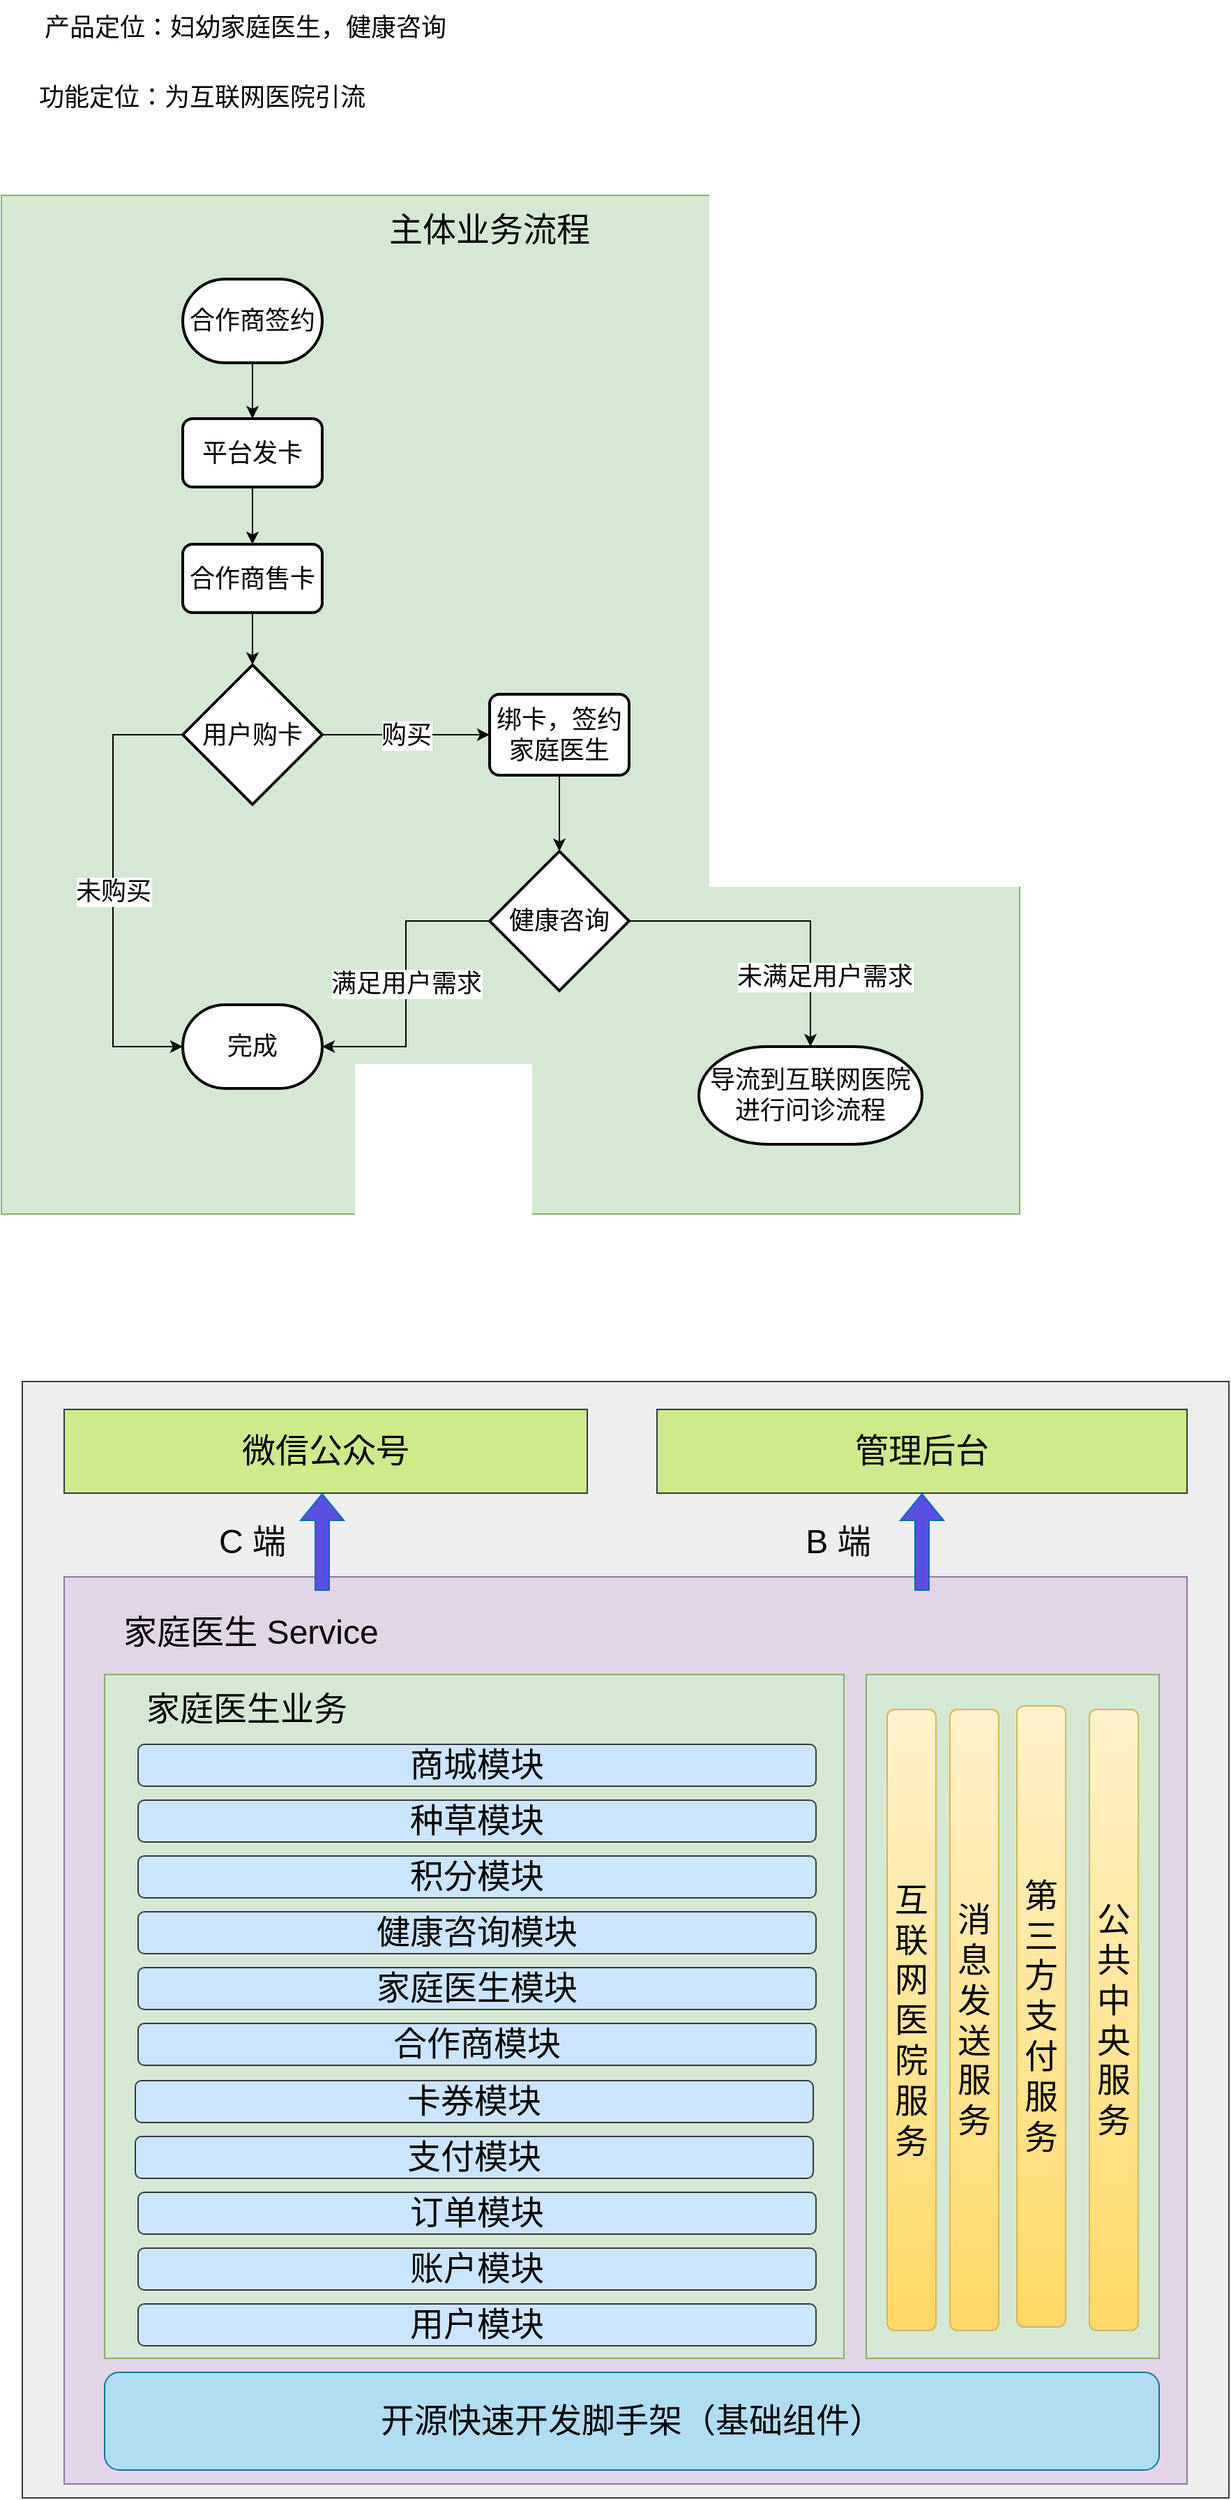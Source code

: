 <mxfile version="20.4.0" type="github">
  <diagram id="eBfoPabh3ztfJm1XBm16" name="第 1 页">
    <mxGraphModel dx="1835" dy="762" grid="1" gridSize="10" guides="1" tooltips="1" connect="1" arrows="1" fold="1" page="1" pageScale="1" pageWidth="413" pageHeight="291" math="0" shadow="0">
      <root>
        <mxCell id="0" />
        <mxCell id="1" parent="0" />
        <mxCell id="DlZnM8HmDbADATsCwCUh-62" value="" style="rounded=0;whiteSpace=wrap;html=1;fontSize=24;fillColor=#eeeeee;strokeColor=#36393d;" vertex="1" parent="1">
          <mxGeometry x="-335" y="1010" width="865" height="800" as="geometry" />
        </mxCell>
        <mxCell id="DlZnM8HmDbADATsCwCUh-56" value="" style="rounded=0;whiteSpace=wrap;html=1;fontSize=24;fillColor=#e1d5e7;strokeColor=#9673a6;" vertex="1" parent="1">
          <mxGeometry x="-305" y="1150" width="805" height="650" as="geometry" />
        </mxCell>
        <mxCell id="DlZnM8HmDbADATsCwCUh-26" value="" style="whiteSpace=wrap;html=1;aspect=fixed;fontSize=18;fillColor=#d5e8d4;strokeColor=#82b366;" vertex="1" parent="1">
          <mxGeometry x="-350" y="160" width="730" height="730" as="geometry" />
        </mxCell>
        <mxCell id="DlZnM8HmDbADATsCwCUh-1" value="&lt;font style=&quot;font-size: 18px;&quot;&gt;产品定位：妇幼家庭医生，健康咨询&lt;/font&gt;" style="text;html=1;strokeColor=none;fillColor=none;align=center;verticalAlign=middle;whiteSpace=wrap;rounded=0;" vertex="1" parent="1">
          <mxGeometry x="-320" y="20" width="290" height="40" as="geometry" />
        </mxCell>
        <mxCell id="DlZnM8HmDbADATsCwCUh-2" value="&lt;font style=&quot;font-size: 18px;&quot;&gt;功能定位：为互联网医院引流&lt;/font&gt;" style="text;html=1;strokeColor=none;fillColor=none;align=center;verticalAlign=middle;whiteSpace=wrap;rounded=0;" vertex="1" parent="1">
          <mxGeometry x="-351" y="70" width="290" height="40" as="geometry" />
        </mxCell>
        <mxCell id="DlZnM8HmDbADATsCwCUh-22" style="edgeStyle=orthogonalEdgeStyle;rounded=0;orthogonalLoop=1;jettySize=auto;html=1;entryX=0.5;entryY=0;entryDx=0;entryDy=0;fontSize=18;" edge="1" parent="1" source="DlZnM8HmDbADATsCwCUh-7" target="DlZnM8HmDbADATsCwCUh-8">
          <mxGeometry relative="1" as="geometry" />
        </mxCell>
        <mxCell id="DlZnM8HmDbADATsCwCUh-7" value="合作商签约" style="strokeWidth=2;html=1;shape=mxgraph.flowchart.terminator;whiteSpace=wrap;fontSize=18;" vertex="1" parent="1">
          <mxGeometry x="-220" y="220" width="100" height="60" as="geometry" />
        </mxCell>
        <mxCell id="DlZnM8HmDbADATsCwCUh-23" style="edgeStyle=orthogonalEdgeStyle;rounded=0;orthogonalLoop=1;jettySize=auto;html=1;entryX=0.5;entryY=0;entryDx=0;entryDy=0;fontSize=18;" edge="1" parent="1" source="DlZnM8HmDbADATsCwCUh-8" target="DlZnM8HmDbADATsCwCUh-9">
          <mxGeometry relative="1" as="geometry" />
        </mxCell>
        <mxCell id="DlZnM8HmDbADATsCwCUh-8" value="平台发卡" style="rounded=1;whiteSpace=wrap;html=1;absoluteArcSize=1;arcSize=14;strokeWidth=2;fontSize=18;" vertex="1" parent="1">
          <mxGeometry x="-220" y="320" width="100" height="49" as="geometry" />
        </mxCell>
        <mxCell id="DlZnM8HmDbADATsCwCUh-25" style="edgeStyle=orthogonalEdgeStyle;rounded=0;orthogonalLoop=1;jettySize=auto;html=1;entryX=0.5;entryY=0;entryDx=0;entryDy=0;entryPerimeter=0;fontSize=18;" edge="1" parent="1" source="DlZnM8HmDbADATsCwCUh-9" target="DlZnM8HmDbADATsCwCUh-10">
          <mxGeometry relative="1" as="geometry" />
        </mxCell>
        <mxCell id="DlZnM8HmDbADATsCwCUh-9" value="合作商售卡" style="rounded=1;whiteSpace=wrap;html=1;absoluteArcSize=1;arcSize=14;strokeWidth=2;fontSize=18;" vertex="1" parent="1">
          <mxGeometry x="-220" y="410" width="100" height="49" as="geometry" />
        </mxCell>
        <mxCell id="DlZnM8HmDbADATsCwCUh-14" value="购买" style="edgeStyle=orthogonalEdgeStyle;rounded=0;orthogonalLoop=1;jettySize=auto;html=1;fontSize=18;" edge="1" parent="1" source="DlZnM8HmDbADATsCwCUh-10" target="DlZnM8HmDbADATsCwCUh-12">
          <mxGeometry relative="1" as="geometry">
            <Array as="points">
              <mxPoint x="-90" y="547" />
              <mxPoint x="-90" y="547" />
            </Array>
          </mxGeometry>
        </mxCell>
        <mxCell id="DlZnM8HmDbADATsCwCUh-17" value="未购买" style="edgeStyle=orthogonalEdgeStyle;rounded=0;orthogonalLoop=1;jettySize=auto;html=1;entryX=0;entryY=0.5;entryDx=0;entryDy=0;entryPerimeter=0;fontSize=18;exitX=0;exitY=0.5;exitDx=0;exitDy=0;exitPerimeter=0;" edge="1" parent="1" source="DlZnM8HmDbADATsCwCUh-10" target="DlZnM8HmDbADATsCwCUh-11">
          <mxGeometry relative="1" as="geometry">
            <Array as="points">
              <mxPoint x="-270" y="547" />
              <mxPoint x="-270" y="770" />
            </Array>
          </mxGeometry>
        </mxCell>
        <mxCell id="DlZnM8HmDbADATsCwCUh-10" value="用户购卡" style="strokeWidth=2;html=1;shape=mxgraph.flowchart.decision;whiteSpace=wrap;fontSize=18;" vertex="1" parent="1">
          <mxGeometry x="-220" y="496.5" width="100" height="100" as="geometry" />
        </mxCell>
        <mxCell id="DlZnM8HmDbADATsCwCUh-11" value="完成" style="strokeWidth=2;html=1;shape=mxgraph.flowchart.terminator;whiteSpace=wrap;fontSize=18;" vertex="1" parent="1">
          <mxGeometry x="-220" y="740" width="100" height="60" as="geometry" />
        </mxCell>
        <mxCell id="DlZnM8HmDbADATsCwCUh-16" style="edgeStyle=orthogonalEdgeStyle;rounded=0;orthogonalLoop=1;jettySize=auto;html=1;entryX=0.5;entryY=0;entryDx=0;entryDy=0;entryPerimeter=0;fontSize=18;" edge="1" parent="1" source="DlZnM8HmDbADATsCwCUh-12" target="DlZnM8HmDbADATsCwCUh-13">
          <mxGeometry relative="1" as="geometry" />
        </mxCell>
        <mxCell id="DlZnM8HmDbADATsCwCUh-12" value="绑卡，签约家庭医生" style="rounded=1;whiteSpace=wrap;html=1;absoluteArcSize=1;arcSize=14;strokeWidth=2;fontSize=18;" vertex="1" parent="1">
          <mxGeometry y="517.5" width="100" height="58" as="geometry" />
        </mxCell>
        <mxCell id="DlZnM8HmDbADATsCwCUh-18" value="满足用户需求" style="edgeStyle=orthogonalEdgeStyle;rounded=0;orthogonalLoop=1;jettySize=auto;html=1;entryX=1;entryY=0.5;entryDx=0;entryDy=0;entryPerimeter=0;fontSize=18;" edge="1" parent="1" source="DlZnM8HmDbADATsCwCUh-13" target="DlZnM8HmDbADATsCwCUh-11">
          <mxGeometry relative="1" as="geometry" />
        </mxCell>
        <mxCell id="DlZnM8HmDbADATsCwCUh-20" value="未满足用户需求" style="edgeStyle=orthogonalEdgeStyle;rounded=0;orthogonalLoop=1;jettySize=auto;html=1;entryX=0.5;entryY=0;entryDx=0;entryDy=0;entryPerimeter=0;fontSize=18;" edge="1" parent="1" source="DlZnM8HmDbADATsCwCUh-13" target="DlZnM8HmDbADATsCwCUh-19">
          <mxGeometry x="0.545" y="10" relative="1" as="geometry">
            <mxPoint as="offset" />
          </mxGeometry>
        </mxCell>
        <mxCell id="DlZnM8HmDbADATsCwCUh-13" value="健康咨询" style="strokeWidth=2;html=1;shape=mxgraph.flowchart.decision;whiteSpace=wrap;fontSize=18;" vertex="1" parent="1">
          <mxGeometry y="630" width="100" height="100" as="geometry" />
        </mxCell>
        <mxCell id="DlZnM8HmDbADATsCwCUh-19" value="导流到互联网医院进行问诊流程" style="strokeWidth=2;html=1;shape=mxgraph.flowchart.terminator;whiteSpace=wrap;fontSize=18;" vertex="1" parent="1">
          <mxGeometry x="150" y="770" width="160" height="70" as="geometry" />
        </mxCell>
        <mxCell id="DlZnM8HmDbADATsCwCUh-27" value="&lt;font style=&quot;font-size: 24px;&quot;&gt;主体业务流程&lt;/font&gt;" style="text;html=1;strokeColor=none;fillColor=none;align=center;verticalAlign=middle;whiteSpace=wrap;rounded=0;fontSize=18;" vertex="1" parent="1">
          <mxGeometry x="-80" y="170" width="160" height="30" as="geometry" />
        </mxCell>
        <mxCell id="DlZnM8HmDbADATsCwCUh-43" value="" style="rounded=0;whiteSpace=wrap;html=1;fontSize=24;fillColor=#d5e8d4;strokeColor=#82b366;" vertex="1" parent="1">
          <mxGeometry x="-276" y="1220" width="530" height="490" as="geometry" />
        </mxCell>
        <mxCell id="DlZnM8HmDbADATsCwCUh-44" value="&lt;font style=&quot;font-size: 24px;&quot;&gt;家庭医生业务&lt;/font&gt;" style="text;html=1;strokeColor=none;fillColor=none;align=center;verticalAlign=middle;whiteSpace=wrap;rounded=0;fontSize=18;" vertex="1" parent="1">
          <mxGeometry x="-254" y="1230" width="160" height="30" as="geometry" />
        </mxCell>
        <mxCell id="DlZnM8HmDbADATsCwCUh-45" value="用户模块" style="rounded=1;whiteSpace=wrap;html=1;fontSize=24;fillColor=#cce5ff;strokeColor=#36393d;" vertex="1" parent="1">
          <mxGeometry x="-252" y="1671" width="486" height="30" as="geometry" />
        </mxCell>
        <mxCell id="DlZnM8HmDbADATsCwCUh-46" value="账户模块" style="rounded=1;whiteSpace=wrap;html=1;fontSize=24;fillColor=#cce5ff;strokeColor=#36393d;" vertex="1" parent="1">
          <mxGeometry x="-252" y="1631" width="486" height="30" as="geometry" />
        </mxCell>
        <mxCell id="DlZnM8HmDbADATsCwCUh-47" value="家庭医生模块" style="rounded=1;whiteSpace=wrap;html=1;fontSize=24;fillColor=#cce5ff;strokeColor=#36393d;" vertex="1" parent="1">
          <mxGeometry x="-252" y="1430" width="486" height="30" as="geometry" />
        </mxCell>
        <mxCell id="DlZnM8HmDbADATsCwCUh-48" value="订单模块" style="rounded=1;whiteSpace=wrap;html=1;fontSize=24;fillColor=#cce5ff;strokeColor=#36393d;" vertex="1" parent="1">
          <mxGeometry x="-252" y="1591" width="486" height="30" as="geometry" />
        </mxCell>
        <mxCell id="DlZnM8HmDbADATsCwCUh-49" value="支付模块" style="rounded=1;whiteSpace=wrap;html=1;fontSize=24;fillColor=#cce5ff;strokeColor=#36393d;" vertex="1" parent="1">
          <mxGeometry x="-254" y="1551" width="486" height="30" as="geometry" />
        </mxCell>
        <mxCell id="DlZnM8HmDbADATsCwCUh-50" value="卡券模块" style="rounded=1;whiteSpace=wrap;html=1;fontSize=24;fillColor=#cce5ff;strokeColor=#36393d;" vertex="1" parent="1">
          <mxGeometry x="-254" y="1511" width="486" height="30" as="geometry" />
        </mxCell>
        <mxCell id="DlZnM8HmDbADATsCwCUh-51" value="积分模块" style="rounded=1;whiteSpace=wrap;html=1;fontSize=24;fillColor=#cce5ff;strokeColor=#36393d;" vertex="1" parent="1">
          <mxGeometry x="-252" y="1350" width="486" height="30" as="geometry" />
        </mxCell>
        <mxCell id="DlZnM8HmDbADATsCwCUh-52" value="健康咨询模块" style="rounded=1;whiteSpace=wrap;html=1;fontSize=24;fillColor=#cce5ff;strokeColor=#36393d;" vertex="1" parent="1">
          <mxGeometry x="-252" y="1390" width="486" height="30" as="geometry" />
        </mxCell>
        <mxCell id="DlZnM8HmDbADATsCwCUh-54" value="商城模块" style="rounded=1;whiteSpace=wrap;html=1;fontSize=24;fillColor=#cce5ff;strokeColor=#36393d;" vertex="1" parent="1">
          <mxGeometry x="-252" y="1270" width="486" height="30" as="geometry" />
        </mxCell>
        <mxCell id="DlZnM8HmDbADATsCwCUh-55" value="种草模块" style="rounded=1;whiteSpace=wrap;html=1;fontSize=24;fillColor=#cce5ff;strokeColor=#36393d;" vertex="1" parent="1">
          <mxGeometry x="-252" y="1310" width="486" height="30" as="geometry" />
        </mxCell>
        <mxCell id="DlZnM8HmDbADATsCwCUh-57" value="开源快速开发脚手架（基础组件）" style="rounded=1;whiteSpace=wrap;html=1;fontSize=24;fillColor=#b1ddf0;strokeColor=#10739e;" vertex="1" parent="1">
          <mxGeometry x="-276" y="1720" width="756" height="70" as="geometry" />
        </mxCell>
        <mxCell id="DlZnM8HmDbADATsCwCUh-59" value="微信公众号" style="rounded=0;whiteSpace=wrap;html=1;fontSize=24;fillColor=#cdeb8b;strokeColor=#36393d;" vertex="1" parent="1">
          <mxGeometry x="-305" y="1030" width="375" height="60" as="geometry" />
        </mxCell>
        <mxCell id="DlZnM8HmDbADATsCwCUh-61" value="&lt;font style=&quot;font-size: 24px;&quot;&gt;家庭医生 Service&lt;/font&gt;" style="text;html=1;strokeColor=none;fillColor=none;align=center;verticalAlign=middle;whiteSpace=wrap;rounded=0;fontSize=18;" vertex="1" parent="1">
          <mxGeometry x="-278.5" y="1170" width="213.5" height="40" as="geometry" />
        </mxCell>
        <mxCell id="DlZnM8HmDbADATsCwCUh-63" value="管理后台" style="rounded=0;whiteSpace=wrap;html=1;fontSize=24;fillColor=#cdeb8b;strokeColor=#36393d;" vertex="1" parent="1">
          <mxGeometry x="120" y="1030" width="380" height="60" as="geometry" />
        </mxCell>
        <mxCell id="DlZnM8HmDbADATsCwCUh-64" value="合作商模块" style="rounded=1;whiteSpace=wrap;html=1;fontSize=24;fillColor=#cce5ff;strokeColor=#36393d;" vertex="1" parent="1">
          <mxGeometry x="-252" y="1470" width="486" height="30" as="geometry" />
        </mxCell>
        <mxCell id="DlZnM8HmDbADATsCwCUh-65" value="" style="shape=flexArrow;endArrow=classic;html=1;rounded=0;fontSize=24;fillColor=#594FE2;strokeColor=#006EAF;" edge="1" parent="1">
          <mxGeometry width="50" height="50" relative="1" as="geometry">
            <mxPoint x="-120" y="1160" as="sourcePoint" />
            <mxPoint x="-120" y="1090" as="targetPoint" />
          </mxGeometry>
        </mxCell>
        <mxCell id="DlZnM8HmDbADATsCwCUh-66" value="C 端" style="text;html=1;strokeColor=none;fillColor=none;align=center;verticalAlign=middle;whiteSpace=wrap;rounded=0;fontSize=24;" vertex="1" parent="1">
          <mxGeometry x="-200" y="1110" width="60" height="30" as="geometry" />
        </mxCell>
        <mxCell id="DlZnM8HmDbADATsCwCUh-67" value="" style="shape=flexArrow;endArrow=classic;html=1;rounded=0;fontSize=24;fillColor=#594FE2;strokeColor=#006EAF;" edge="1" parent="1">
          <mxGeometry width="50" height="50" relative="1" as="geometry">
            <mxPoint x="310" y="1160" as="sourcePoint" />
            <mxPoint x="310" y="1090" as="targetPoint" />
          </mxGeometry>
        </mxCell>
        <mxCell id="DlZnM8HmDbADATsCwCUh-68" value="B 端" style="text;html=1;strokeColor=none;fillColor=none;align=center;verticalAlign=middle;whiteSpace=wrap;rounded=0;fontSize=24;" vertex="1" parent="1">
          <mxGeometry x="220" y="1110" width="60" height="30" as="geometry" />
        </mxCell>
        <mxCell id="DlZnM8HmDbADATsCwCUh-70" value="" style="rounded=0;whiteSpace=wrap;html=1;fontSize=24;fillColor=#d5e8d4;strokeColor=#82b366;" vertex="1" parent="1">
          <mxGeometry x="270" y="1220" width="210" height="490" as="geometry" />
        </mxCell>
        <mxCell id="DlZnM8HmDbADATsCwCUh-58" value="消&lt;br&gt;息&lt;br&gt;发&lt;br&gt;送&lt;br&gt;服&lt;br&gt;务" style="rounded=1;whiteSpace=wrap;html=1;fontSize=24;fillColor=#fff2cc;gradientColor=#ffd966;strokeColor=#d6b656;" vertex="1" parent="1">
          <mxGeometry x="330" y="1245" width="35" height="445" as="geometry" />
        </mxCell>
        <mxCell id="DlZnM8HmDbADATsCwCUh-53" value="互&lt;br&gt;联&lt;br&gt;网&lt;br&gt;医&lt;br&gt;院&lt;br&gt;服&lt;br&gt;务" style="rounded=1;whiteSpace=wrap;html=1;fontSize=24;fillColor=#fff2cc;gradientColor=#ffd966;strokeColor=#d6b656;" vertex="1" parent="1">
          <mxGeometry x="285" y="1245" width="35" height="445" as="geometry" />
        </mxCell>
        <mxCell id="DlZnM8HmDbADATsCwCUh-71" value="第&lt;br&gt;三&lt;br&gt;方支付&lt;br&gt;服务" style="rounded=1;whiteSpace=wrap;html=1;fontSize=24;fillColor=#fff2cc;gradientColor=#ffd966;strokeColor=#d6b656;" vertex="1" parent="1">
          <mxGeometry x="378" y="1242.5" width="35" height="445" as="geometry" />
        </mxCell>
        <mxCell id="DlZnM8HmDbADATsCwCUh-72" value="公共&lt;br&gt;中央&lt;br&gt;服务" style="rounded=1;whiteSpace=wrap;html=1;fontSize=24;fillColor=#fff2cc;gradientColor=#ffd966;strokeColor=#d6b656;" vertex="1" parent="1">
          <mxGeometry x="430" y="1245" width="35" height="445" as="geometry" />
        </mxCell>
      </root>
    </mxGraphModel>
  </diagram>
</mxfile>
